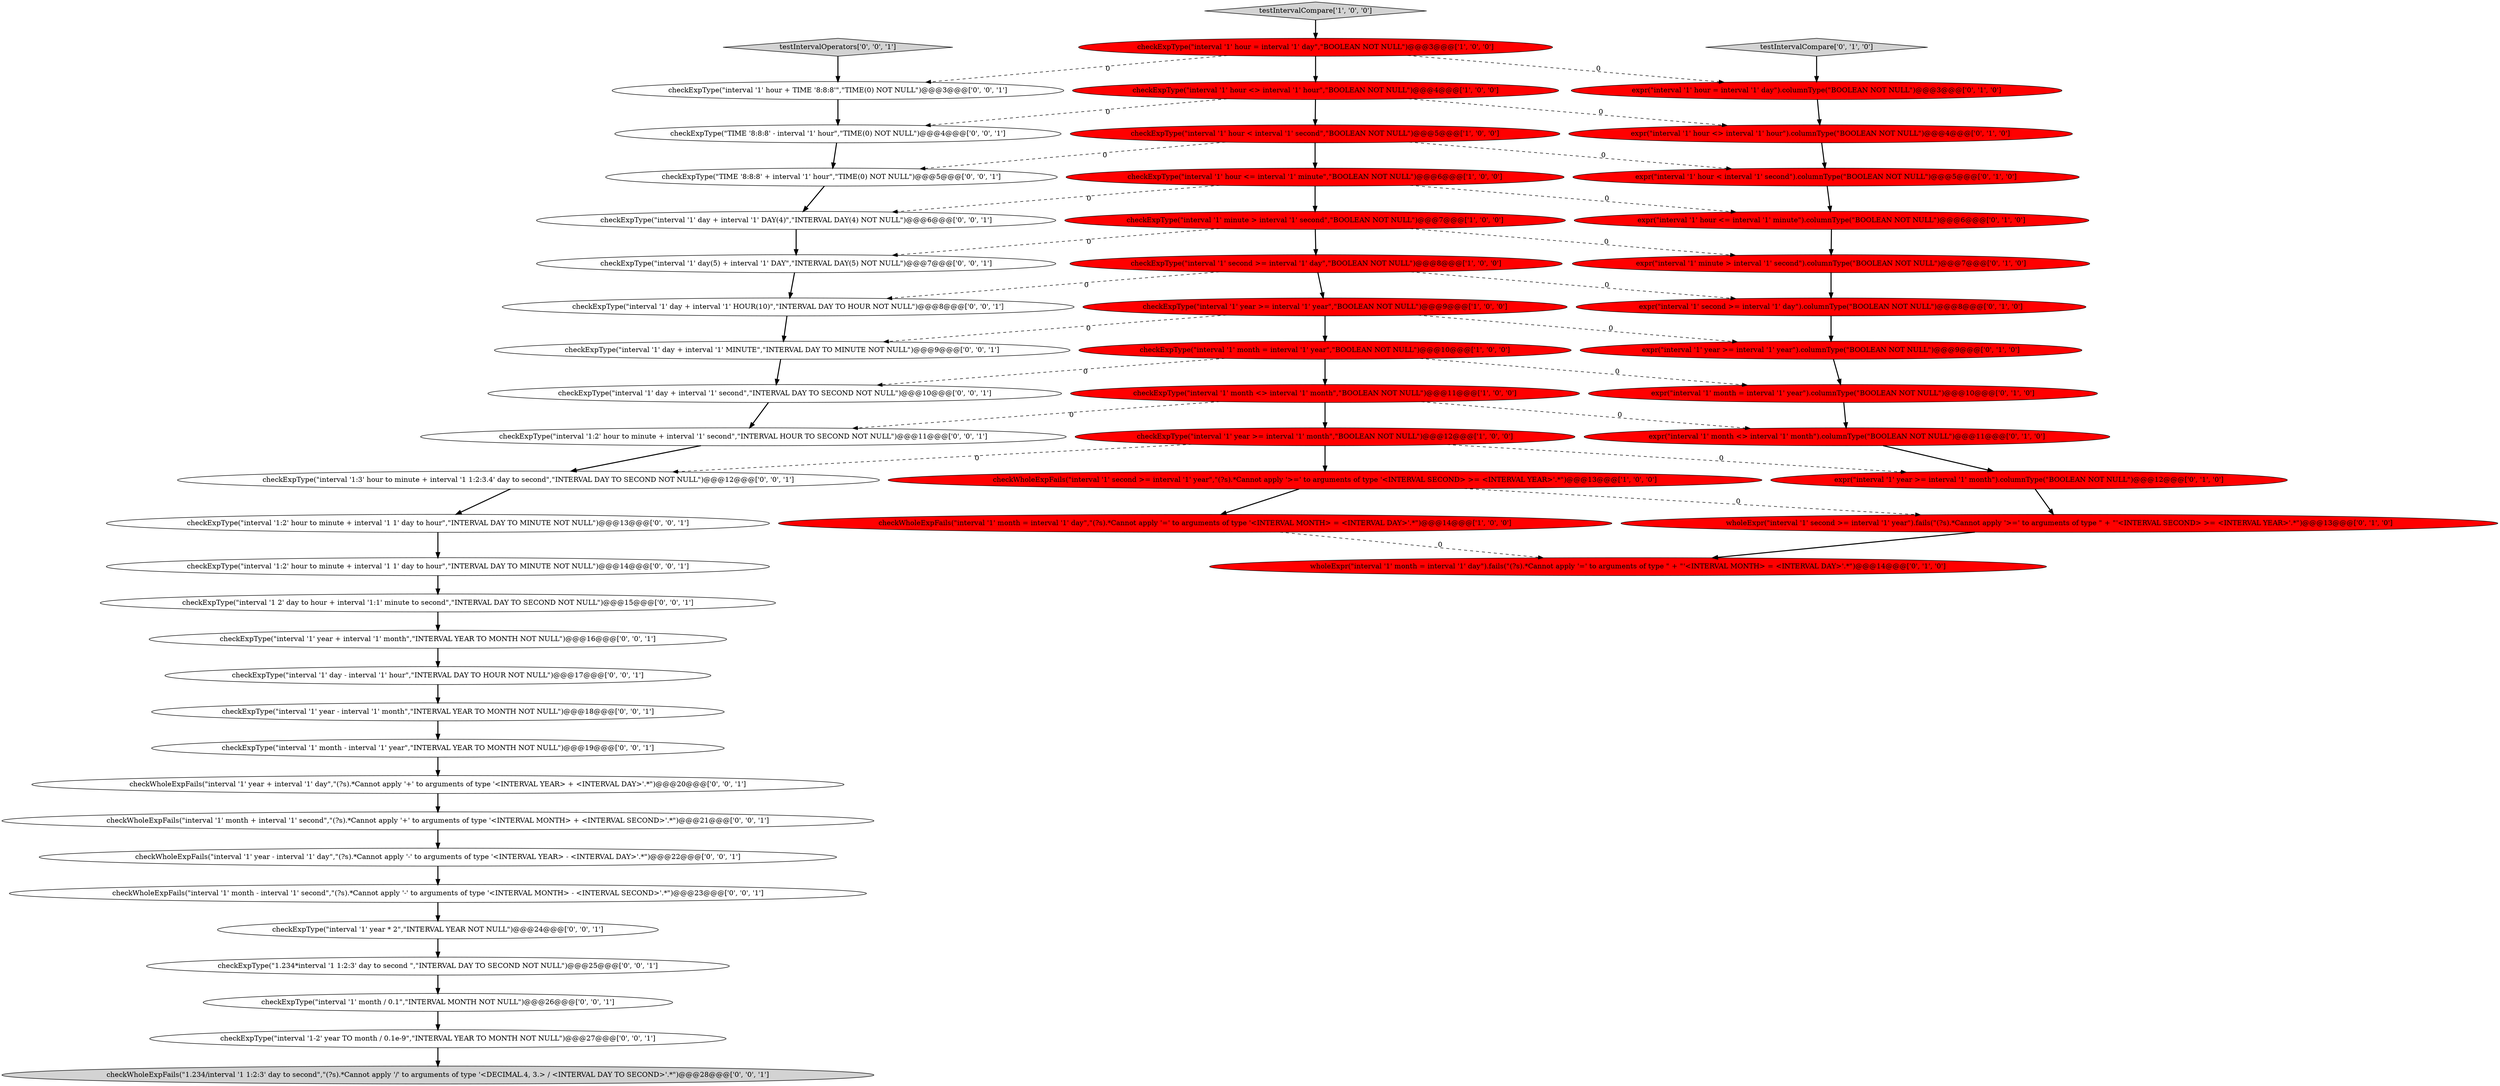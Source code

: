digraph {
47 [style = filled, label = "checkExpType(\"TIME '8:8:8' - interval '1' hour\",\"TIME(0) NOT NULL\")@@@4@@@['0', '0', '1']", fillcolor = white, shape = ellipse image = "AAA0AAABBB3BBB"];
28 [style = filled, label = "checkExpType(\"interval '1' year + interval '1' month\",\"INTERVAL YEAR TO MONTH NOT NULL\")@@@16@@@['0', '0', '1']", fillcolor = white, shape = ellipse image = "AAA0AAABBB3BBB"];
6 [style = filled, label = "checkWholeExpFails(\"interval '1' second >= interval '1' year\",\"(?s).*Cannot apply '>=' to arguments of type '<INTERVAL SECOND> >= <INTERVAL YEAR>'.*\")@@@13@@@['1', '0', '0']", fillcolor = red, shape = ellipse image = "AAA1AAABBB1BBB"];
14 [style = filled, label = "expr(\"interval '1' month <> interval '1' month\").columnType(\"BOOLEAN NOT NULL\")@@@11@@@['0', '1', '0']", fillcolor = red, shape = ellipse image = "AAA1AAABBB2BBB"];
4 [style = filled, label = "checkExpType(\"interval '1' hour <> interval '1' hour\",\"BOOLEAN NOT NULL\")@@@4@@@['1', '0', '0']", fillcolor = red, shape = ellipse image = "AAA1AAABBB1BBB"];
38 [style = filled, label = "checkExpType(\"interval '1' day - interval '1' hour\",\"INTERVAL DAY TO HOUR NOT NULL\")@@@17@@@['0', '0', '1']", fillcolor = white, shape = ellipse image = "AAA0AAABBB3BBB"];
46 [style = filled, label = "checkExpType(\"interval '1:3' hour to minute + interval '1 1:2:3.4' day to second\",\"INTERVAL DAY TO SECOND NOT NULL\")@@@12@@@['0', '0', '1']", fillcolor = white, shape = ellipse image = "AAA0AAABBB3BBB"];
1 [style = filled, label = "checkExpType(\"interval '1' month = interval '1' year\",\"BOOLEAN NOT NULL\")@@@10@@@['1', '0', '0']", fillcolor = red, shape = ellipse image = "AAA1AAABBB1BBB"];
21 [style = filled, label = "wholeExpr(\"interval '1' second >= interval '1' year\").fails(\"(?s).*Cannot apply '>=' to arguments of type \" + \"'<INTERVAL SECOND> >= <INTERVAL YEAR>'.*\")@@@13@@@['0', '1', '0']", fillcolor = red, shape = ellipse image = "AAA1AAABBB2BBB"];
29 [style = filled, label = "testIntervalOperators['0', '0', '1']", fillcolor = lightgray, shape = diamond image = "AAA0AAABBB3BBB"];
5 [style = filled, label = "checkExpType(\"interval '1' minute > interval '1' second\",\"BOOLEAN NOT NULL\")@@@7@@@['1', '0', '0']", fillcolor = red, shape = ellipse image = "AAA1AAABBB1BBB"];
3 [style = filled, label = "checkExpType(\"interval '1' year >= interval '1' month\",\"BOOLEAN NOT NULL\")@@@12@@@['1', '0', '0']", fillcolor = red, shape = ellipse image = "AAA1AAABBB1BBB"];
52 [style = filled, label = "checkExpType(\"TIME '8:8:8' + interval '1' hour\",\"TIME(0) NOT NULL\")@@@5@@@['0', '0', '1']", fillcolor = white, shape = ellipse image = "AAA0AAABBB3BBB"];
39 [style = filled, label = "checkExpType(\"interval '1' month - interval '1' year\",\"INTERVAL YEAR TO MONTH NOT NULL\")@@@19@@@['0', '0', '1']", fillcolor = white, shape = ellipse image = "AAA0AAABBB3BBB"];
45 [style = filled, label = "checkExpType(\"interval '1' day(5) + interval '1' DAY\",\"INTERVAL DAY(5) NOT NULL\")@@@7@@@['0', '0', '1']", fillcolor = white, shape = ellipse image = "AAA0AAABBB3BBB"];
0 [style = filled, label = "checkExpType(\"interval '1' month <> interval '1' month\",\"BOOLEAN NOT NULL\")@@@11@@@['1', '0', '0']", fillcolor = red, shape = ellipse image = "AAA1AAABBB1BBB"];
23 [style = filled, label = "expr(\"interval '1' year >= interval '1' month\").columnType(\"BOOLEAN NOT NULL\")@@@12@@@['0', '1', '0']", fillcolor = red, shape = ellipse image = "AAA1AAABBB2BBB"];
36 [style = filled, label = "checkExpType(\"interval '1' month / 0.1\",\"INTERVAL MONTH NOT NULL\")@@@26@@@['0', '0', '1']", fillcolor = white, shape = ellipse image = "AAA0AAABBB3BBB"];
26 [style = filled, label = "checkExpType(\"interval '1' day + interval '1' MINUTE\",\"INTERVAL DAY TO MINUTE NOT NULL\")@@@9@@@['0', '0', '1']", fillcolor = white, shape = ellipse image = "AAA0AAABBB3BBB"];
18 [style = filled, label = "expr(\"interval '1' minute > interval '1' second\").columnType(\"BOOLEAN NOT NULL\")@@@7@@@['0', '1', '0']", fillcolor = red, shape = ellipse image = "AAA1AAABBB2BBB"];
12 [style = filled, label = "checkWholeExpFails(\"interval '1' month = interval '1' day\",\"(?s).*Cannot apply '=' to arguments of type '<INTERVAL MONTH> = <INTERVAL DAY>'.*\")@@@14@@@['1', '0', '0']", fillcolor = red, shape = ellipse image = "AAA1AAABBB1BBB"];
37 [style = filled, label = "checkExpType(\"interval '1' year - interval '1' month\",\"INTERVAL YEAR TO MONTH NOT NULL\")@@@18@@@['0', '0', '1']", fillcolor = white, shape = ellipse image = "AAA0AAABBB3BBB"];
40 [style = filled, label = "checkWholeExpFails(\"interval '1' year + interval '1' day\",\"(?s).*Cannot apply '\+' to arguments of type '<INTERVAL YEAR> \+ <INTERVAL DAY>'.*\")@@@20@@@['0', '0', '1']", fillcolor = white, shape = ellipse image = "AAA0AAABBB3BBB"];
7 [style = filled, label = "checkExpType(\"interval '1' second >= interval '1' day\",\"BOOLEAN NOT NULL\")@@@8@@@['1', '0', '0']", fillcolor = red, shape = ellipse image = "AAA1AAABBB1BBB"];
31 [style = filled, label = "checkExpType(\"1.234*interval '1 1:2:3' day to second \",\"INTERVAL DAY TO SECOND NOT NULL\")@@@25@@@['0', '0', '1']", fillcolor = white, shape = ellipse image = "AAA0AAABBB3BBB"];
2 [style = filled, label = "checkExpType(\"interval '1' hour < interval '1' second\",\"BOOLEAN NOT NULL\")@@@5@@@['1', '0', '0']", fillcolor = red, shape = ellipse image = "AAA1AAABBB1BBB"];
13 [style = filled, label = "expr(\"interval '1' month = interval '1' year\").columnType(\"BOOLEAN NOT NULL\")@@@10@@@['0', '1', '0']", fillcolor = red, shape = ellipse image = "AAA1AAABBB2BBB"];
30 [style = filled, label = "checkExpType(\"interval '1:2' hour to minute + interval '1' second\",\"INTERVAL HOUR TO SECOND NOT NULL\")@@@11@@@['0', '0', '1']", fillcolor = white, shape = ellipse image = "AAA0AAABBB3BBB"];
27 [style = filled, label = "checkExpType(\"interval '1:2' hour to minute + interval '1 1' day to hour\",\"INTERVAL DAY TO MINUTE NOT NULL\")@@@13@@@['0', '0', '1']", fillcolor = white, shape = ellipse image = "AAA0AAABBB3BBB"];
33 [style = filled, label = "checkExpType(\"interval '1-2' year TO month / 0.1e-9\",\"INTERVAL YEAR TO MONTH NOT NULL\")@@@27@@@['0', '0', '1']", fillcolor = white, shape = ellipse image = "AAA0AAABBB3BBB"];
9 [style = filled, label = "checkExpType(\"interval '1' hour = interval '1' day\",\"BOOLEAN NOT NULL\")@@@3@@@['1', '0', '0']", fillcolor = red, shape = ellipse image = "AAA1AAABBB1BBB"];
25 [style = filled, label = "expr(\"interval '1' hour < interval '1' second\").columnType(\"BOOLEAN NOT NULL\")@@@5@@@['0', '1', '0']", fillcolor = red, shape = ellipse image = "AAA1AAABBB2BBB"];
42 [style = filled, label = "checkExpType(\"interval '1' day + interval '1' DAY(4)\",\"INTERVAL DAY(4) NOT NULL\")@@@6@@@['0', '0', '1']", fillcolor = white, shape = ellipse image = "AAA0AAABBB3BBB"];
22 [style = filled, label = "testIntervalCompare['0', '1', '0']", fillcolor = lightgray, shape = diamond image = "AAA0AAABBB2BBB"];
44 [style = filled, label = "checkExpType(\"interval '1:2' hour to minute + interval '1 1' day to hour\",\"INTERVAL DAY TO MINUTE NOT NULL\")@@@14@@@['0', '0', '1']", fillcolor = white, shape = ellipse image = "AAA0AAABBB3BBB"];
49 [style = filled, label = "checkExpType(\"interval '1' day + interval '1' HOUR(10)\",\"INTERVAL DAY TO HOUR NOT NULL\")@@@8@@@['0', '0', '1']", fillcolor = white, shape = ellipse image = "AAA0AAABBB3BBB"];
48 [style = filled, label = "checkWholeExpFails(\"interval '1' year - interval '1' day\",\"(?s).*Cannot apply '-' to arguments of type '<INTERVAL YEAR> - <INTERVAL DAY>'.*\")@@@22@@@['0', '0', '1']", fillcolor = white, shape = ellipse image = "AAA0AAABBB3BBB"];
32 [style = filled, label = "checkWholeExpFails(\"interval '1' month + interval '1' second\",\"(?s).*Cannot apply '\+' to arguments of type '<INTERVAL MONTH> \+ <INTERVAL SECOND>'.*\")@@@21@@@['0', '0', '1']", fillcolor = white, shape = ellipse image = "AAA0AAABBB3BBB"];
51 [style = filled, label = "checkExpType(\"interval '1' day + interval '1' second\",\"INTERVAL DAY TO SECOND NOT NULL\")@@@10@@@['0', '0', '1']", fillcolor = white, shape = ellipse image = "AAA0AAABBB3BBB"];
15 [style = filled, label = "expr(\"interval '1' second >= interval '1' day\").columnType(\"BOOLEAN NOT NULL\")@@@8@@@['0', '1', '0']", fillcolor = red, shape = ellipse image = "AAA1AAABBB2BBB"];
17 [style = filled, label = "expr(\"interval '1' hour <= interval '1' minute\").columnType(\"BOOLEAN NOT NULL\")@@@6@@@['0', '1', '0']", fillcolor = red, shape = ellipse image = "AAA1AAABBB2BBB"];
50 [style = filled, label = "checkWholeExpFails(\"1.234/interval '1 1:2:3' day to second\",\"(?s).*Cannot apply '/' to arguments of type '<DECIMAL.4, 3.> / <INTERVAL DAY TO SECOND>'.*\")@@@28@@@['0', '0', '1']", fillcolor = lightgray, shape = ellipse image = "AAA0AAABBB3BBB"];
24 [style = filled, label = "expr(\"interval '1' hour <> interval '1' hour\").columnType(\"BOOLEAN NOT NULL\")@@@4@@@['0', '1', '0']", fillcolor = red, shape = ellipse image = "AAA1AAABBB2BBB"];
35 [style = filled, label = "checkWholeExpFails(\"interval '1' month - interval '1' second\",\"(?s).*Cannot apply '-' to arguments of type '<INTERVAL MONTH> - <INTERVAL SECOND>'.*\")@@@23@@@['0', '0', '1']", fillcolor = white, shape = ellipse image = "AAA0AAABBB3BBB"];
34 [style = filled, label = "checkExpType(\"interval '1' hour + TIME '8:8:8'\",\"TIME(0) NOT NULL\")@@@3@@@['0', '0', '1']", fillcolor = white, shape = ellipse image = "AAA0AAABBB3BBB"];
20 [style = filled, label = "expr(\"interval '1' year >= interval '1' year\").columnType(\"BOOLEAN NOT NULL\")@@@9@@@['0', '1', '0']", fillcolor = red, shape = ellipse image = "AAA1AAABBB2BBB"];
10 [style = filled, label = "checkExpType(\"interval '1' hour <= interval '1' minute\",\"BOOLEAN NOT NULL\")@@@6@@@['1', '0', '0']", fillcolor = red, shape = ellipse image = "AAA1AAABBB1BBB"];
11 [style = filled, label = "checkExpType(\"interval '1' year >= interval '1' year\",\"BOOLEAN NOT NULL\")@@@9@@@['1', '0', '0']", fillcolor = red, shape = ellipse image = "AAA1AAABBB1BBB"];
41 [style = filled, label = "checkExpType(\"interval '1' year * 2\",\"INTERVAL YEAR NOT NULL\")@@@24@@@['0', '0', '1']", fillcolor = white, shape = ellipse image = "AAA0AAABBB3BBB"];
16 [style = filled, label = "wholeExpr(\"interval '1' month = interval '1' day\").fails(\"(?s).*Cannot apply '=' to arguments of type \" + \"'<INTERVAL MONTH> = <INTERVAL DAY>'.*\")@@@14@@@['0', '1', '0']", fillcolor = red, shape = ellipse image = "AAA1AAABBB2BBB"];
19 [style = filled, label = "expr(\"interval '1' hour = interval '1' day\").columnType(\"BOOLEAN NOT NULL\")@@@3@@@['0', '1', '0']", fillcolor = red, shape = ellipse image = "AAA1AAABBB2BBB"];
8 [style = filled, label = "testIntervalCompare['1', '0', '0']", fillcolor = lightgray, shape = diamond image = "AAA0AAABBB1BBB"];
43 [style = filled, label = "checkExpType(\"interval '1 2' day to hour + interval '1:1' minute to second\",\"INTERVAL DAY TO SECOND NOT NULL\")@@@15@@@['0', '0', '1']", fillcolor = white, shape = ellipse image = "AAA0AAABBB3BBB"];
0->3 [style = bold, label=""];
6->21 [style = dashed, label="0"];
7->11 [style = bold, label=""];
20->13 [style = bold, label=""];
11->20 [style = dashed, label="0"];
22->19 [style = bold, label=""];
12->16 [style = dashed, label="0"];
11->1 [style = bold, label=""];
42->45 [style = bold, label=""];
35->41 [style = bold, label=""];
45->49 [style = bold, label=""];
9->4 [style = bold, label=""];
27->44 [style = bold, label=""];
34->47 [style = bold, label=""];
28->38 [style = bold, label=""];
18->15 [style = bold, label=""];
7->49 [style = dashed, label="0"];
11->26 [style = dashed, label="0"];
3->6 [style = bold, label=""];
51->30 [style = bold, label=""];
31->36 [style = bold, label=""];
4->47 [style = dashed, label="0"];
1->51 [style = dashed, label="0"];
3->46 [style = dashed, label="0"];
4->2 [style = bold, label=""];
1->0 [style = bold, label=""];
48->35 [style = bold, label=""];
29->34 [style = bold, label=""];
2->52 [style = dashed, label="0"];
5->18 [style = dashed, label="0"];
2->10 [style = bold, label=""];
36->33 [style = bold, label=""];
10->42 [style = dashed, label="0"];
25->17 [style = bold, label=""];
33->50 [style = bold, label=""];
26->51 [style = bold, label=""];
44->43 [style = bold, label=""];
43->28 [style = bold, label=""];
9->34 [style = dashed, label="0"];
19->24 [style = bold, label=""];
1->13 [style = dashed, label="0"];
9->19 [style = dashed, label="0"];
0->14 [style = dashed, label="0"];
3->23 [style = dashed, label="0"];
52->42 [style = bold, label=""];
10->5 [style = bold, label=""];
14->23 [style = bold, label=""];
23->21 [style = bold, label=""];
38->37 [style = bold, label=""];
5->45 [style = dashed, label="0"];
24->25 [style = bold, label=""];
15->20 [style = bold, label=""];
30->46 [style = bold, label=""];
46->27 [style = bold, label=""];
39->40 [style = bold, label=""];
0->30 [style = dashed, label="0"];
8->9 [style = bold, label=""];
40->32 [style = bold, label=""];
2->25 [style = dashed, label="0"];
21->16 [style = bold, label=""];
10->17 [style = dashed, label="0"];
7->15 [style = dashed, label="0"];
5->7 [style = bold, label=""];
32->48 [style = bold, label=""];
41->31 [style = bold, label=""];
49->26 [style = bold, label=""];
4->24 [style = dashed, label="0"];
47->52 [style = bold, label=""];
13->14 [style = bold, label=""];
37->39 [style = bold, label=""];
17->18 [style = bold, label=""];
6->12 [style = bold, label=""];
}
